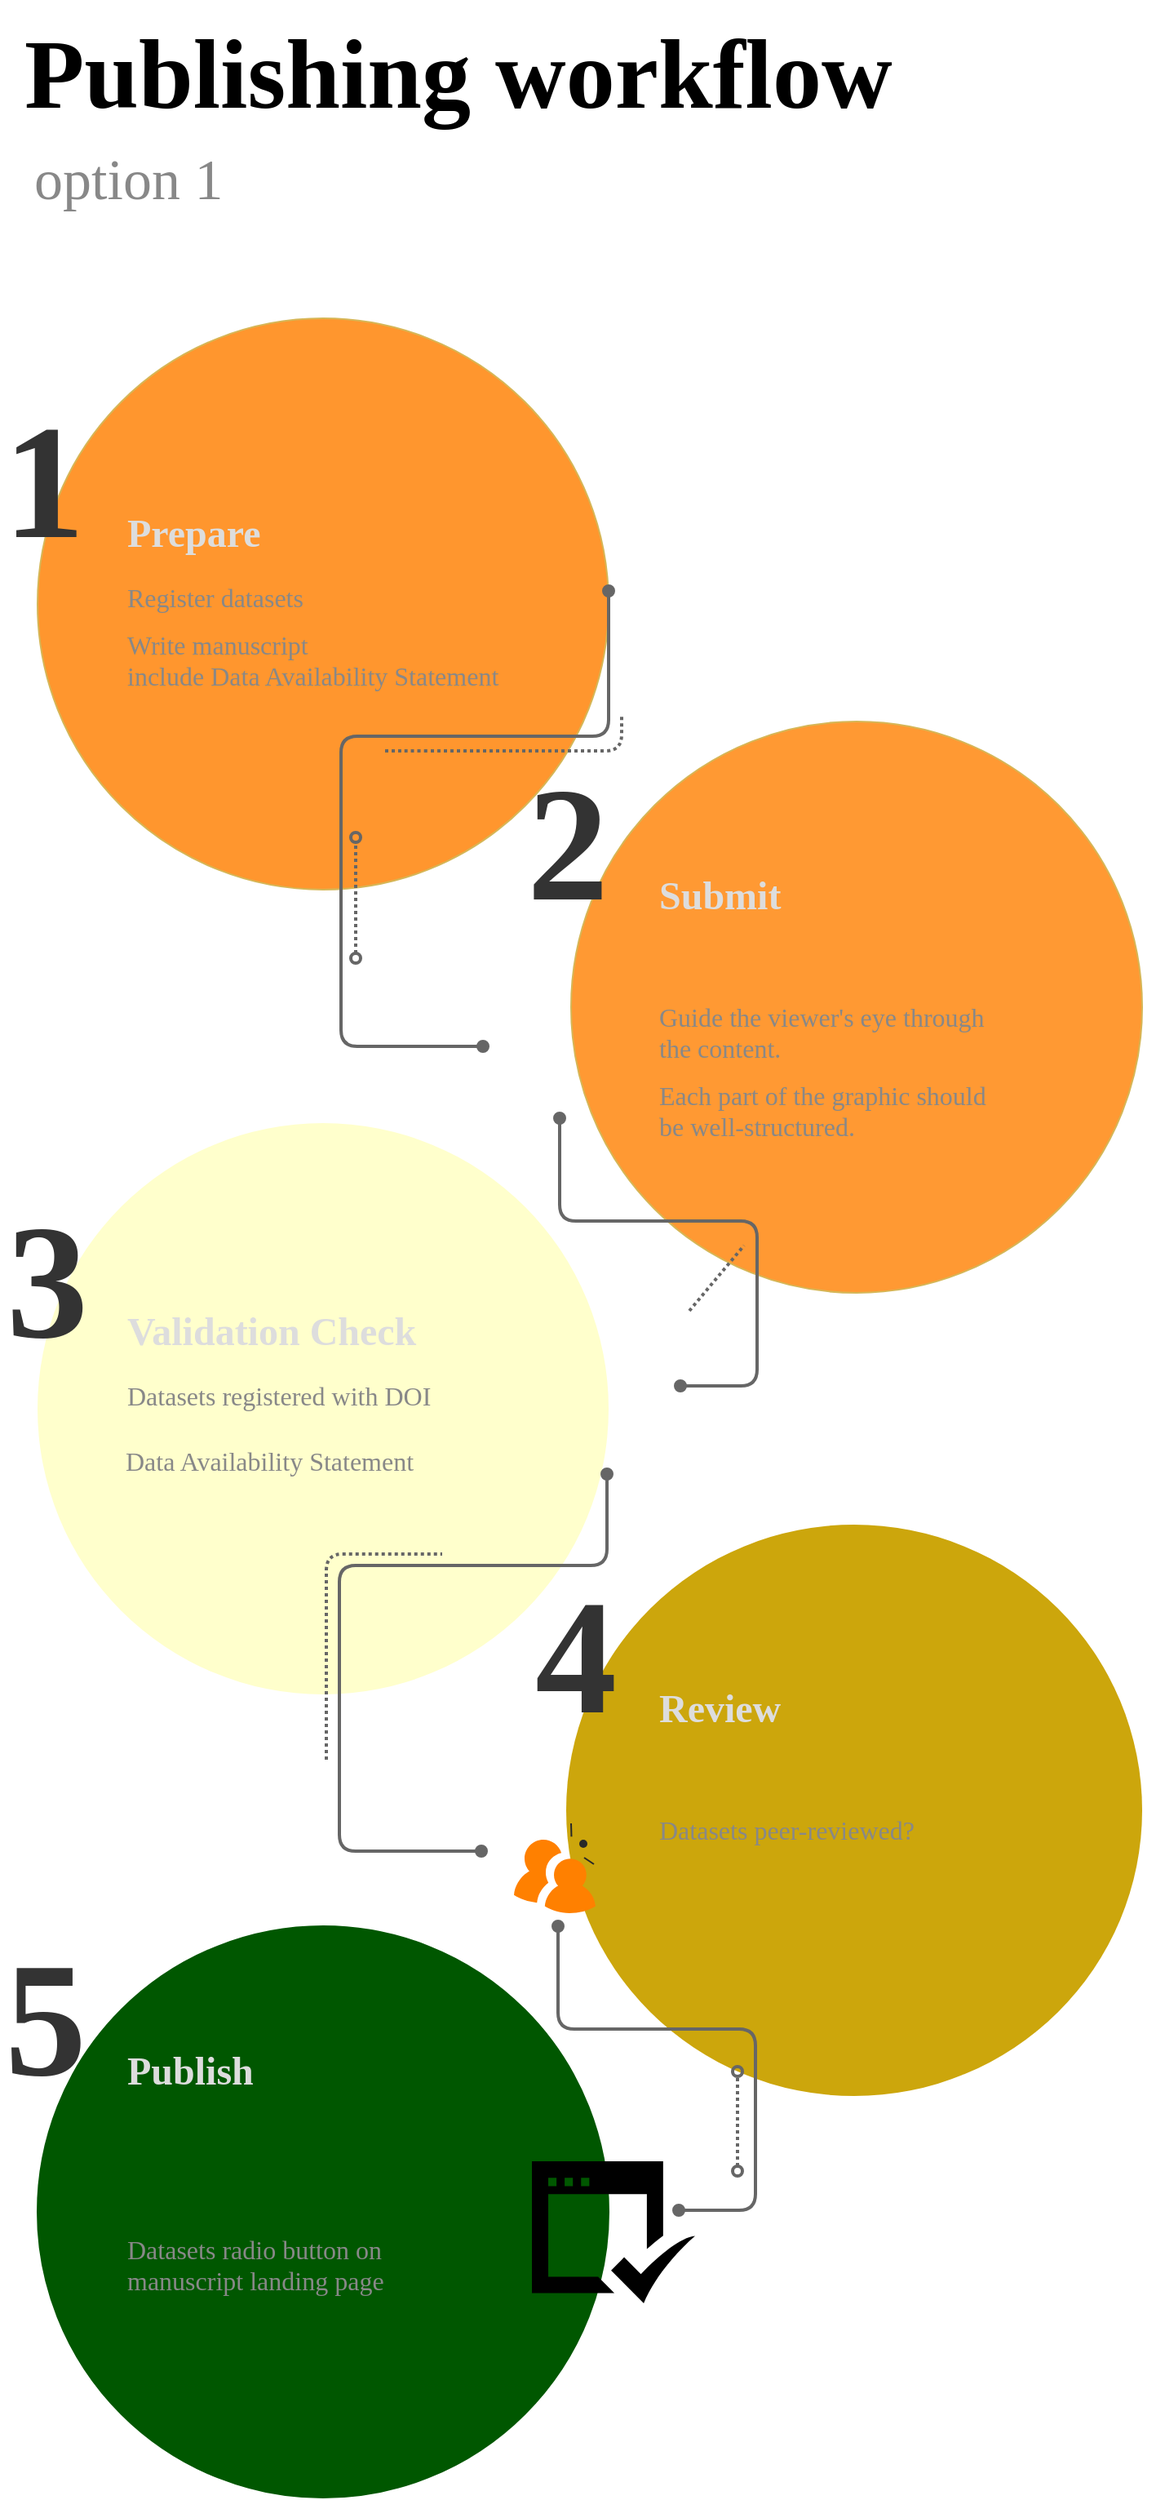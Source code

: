 <mxfile version="18.0.3" type="github"><diagram id="6a731a19-8d31-9384-78a2-239565b7b9f0" name="Page-1"><mxGraphModel dx="595" dy="762" grid="1" gridSize="10" guides="1" tooltips="1" connect="1" arrows="1" fold="1" page="1" pageScale="1" pageWidth="827" pageHeight="1169" background="none" math="0" shadow="0"><root><mxCell id="0"/><mxCell id="1" parent="0"/><mxCell id="980" value="" style="ellipse;whiteSpace=wrap;html=1;fontFamily=Verdana;fontSize=16;strokeColor=#d6b656;fillColor=#FF962E;" parent="1" vertex="1"><mxGeometry x="896" y="271" width="350" height="350" as="geometry"/></mxCell><mxCell id="981" value="" style="ellipse;whiteSpace=wrap;html=1;fontFamily=Verdana;fontSize=16;fontColor=#DDDDDD;strokeColor=none;fillColor=#FFFFCC;" parent="1" vertex="1"><mxGeometry x="896" y="764" width="350" height="350" as="geometry"/></mxCell><mxCell id="982" value="" style="ellipse;whiteSpace=wrap;html=1;fontFamily=Verdana;fontSize=16;strokeColor=#005700;fillColor=#005700;fontColor=#ffffff;" parent="1" vertex="1"><mxGeometry x="896" y="1256" width="350" height="350" as="geometry"/></mxCell><mxCell id="983" value="" style="ellipse;whiteSpace=wrap;html=1;fontFamily=Verdana;fontSize=16;fontColor=#DDDDDD;strokeColor=none;fillColor=#CCA60C;" parent="1" vertex="1"><mxGeometry x="1220" y="1010" width="353" height="350" as="geometry"/></mxCell><mxCell id="984" value="" style="ellipse;whiteSpace=wrap;html=1;fontFamily=Verdana;fontSize=16;strokeColor=#D6B656;fillColor=#FF9933;fontColor=#FFE926;" parent="1" vertex="1"><mxGeometry x="1223" y="518" width="350" height="350" as="geometry"/></mxCell><mxCell id="985" value="Prepare" style="text;html=1;resizable=0;points=[];autosize=1;align=left;verticalAlign=top;spacingTop=-4;fontSize=24;fontFamily=Verdana;fontColor=#DDDDDD;fontStyle=1" parent="1" vertex="1"><mxGeometry x="949.0" y="386" width="120" height="30" as="geometry"/></mxCell><mxCell id="986" value="1&amp;nbsp;" style="text;html=1;resizable=0;points=[];autosize=1;align=left;verticalAlign=top;spacingTop=-4;fontSize=100;fontFamily=Verdana;fontStyle=1;fontColor=#333333;" parent="1" vertex="1"><mxGeometry x="873" y="309" width="110" height="120" as="geometry"/></mxCell><mxCell id="987" value="2" style="text;html=1;resizable=0;points=[];autosize=1;align=left;verticalAlign=top;spacingTop=-4;fontSize=100;fontFamily=Verdana;fontColor=#333333;fontStyle=1;fillColor=none;" parent="1" vertex="1"><mxGeometry x="1194" y="531" width="74" height="120" as="geometry"/></mxCell><mxCell id="988" value="3" style="text;html=1;resizable=0;points=[];autosize=1;align=left;verticalAlign=top;spacingTop=-4;fontSize=100;fontFamily=Verdana;fontColor=#333333;fontStyle=1" parent="1" vertex="1"><mxGeometry x="875" y="799" width="74" height="120" as="geometry"/></mxCell><mxCell id="989" value="4" style="text;html=1;resizable=0;points=[];autosize=1;align=left;verticalAlign=top;spacingTop=-4;fontSize=100;fontFamily=Verdana;fontColor=#333333;fontStyle=1" parent="1" vertex="1"><mxGeometry x="1199" y="1029" width="74" height="120" as="geometry"/></mxCell><mxCell id="990" value="5" style="text;html=1;resizable=0;points=[];autosize=1;align=left;verticalAlign=top;spacingTop=-4;fontSize=100;fontFamily=Verdana;fontColor=#333333;fontStyle=1" parent="1" vertex="1"><mxGeometry x="874" y="1251" width="74" height="120" as="geometry"/></mxCell><mxCell id="991" value="&lt;div style=&quot;line-height: 120%&quot;&gt;&lt;font style=&quot;line-height: 120%&quot;&gt;&lt;div&gt;Write manuscript&amp;nbsp;&lt;/div&gt;&lt;div&gt;include Data Availability Statement&lt;/div&gt;&lt;/font&gt;&lt;/div&gt;" style="text;resizable=0;points=[];autosize=1;align=left;verticalAlign=top;spacingTop=-4;fontSize=16;fontFamily=Verdana;fontColor=#888888;html=1;" parent="1" vertex="1"><mxGeometry x="949" y="459" width="300" height="40" as="geometry"/></mxCell><mxCell id="992" value="&lt;b&gt;&lt;font style=&quot;font-size: 60px;&quot;&gt;Publishing workflow&lt;/font&gt;&lt;/b&gt;" style="whiteSpace=wrap;html=1;strokeColor=none;fillColor=none;fontFamily=Verdana;fontSize=70;fontColor=#000000;align=left;" parent="1" vertex="1"><mxGeometry x="886" y="79" width="700" height="78" as="geometry"/></mxCell><mxCell id="993" value="&lt;span&gt;option 1&lt;/span&gt;" style="text;html=1;resizable=0;points=[];autosize=1;align=left;verticalAlign=top;spacingTop=-4;fontSize=35;fontFamily=Verdana;fontColor=#888888;" parent="1" vertex="1"><mxGeometry x="892" y="163" width="160" height="40" as="geometry"/></mxCell><mxCell id="994" value="&lt;div style=&quot;line-height: 150%&quot;&gt;Submit&lt;/div&gt;" style="text;html=1;resizable=0;points=[];autosize=1;align=left;verticalAlign=top;spacingTop=-4;fontSize=24;fontFamily=Verdana;fontColor=#DDDDDD;fontStyle=1" parent="1" vertex="1"><mxGeometry x="1275" y="604" width="110" height="40" as="geometry"/></mxCell><mxCell id="995" value="&lt;div&gt;Validation Check&lt;/div&gt;" style="text;html=1;resizable=0;points=[];autosize=1;align=left;verticalAlign=top;spacingTop=-4;fontSize=24;fontFamily=Verdana;fontColor=#DDDDDD;fontStyle=1" parent="1" vertex="1"><mxGeometry x="949.0" y="875" width="240" height="30" as="geometry"/></mxCell><mxCell id="996" value="&lt;div style=&quot;line-height: 150%&quot;&gt;Review&lt;/div&gt;" style="text;html=1;resizable=0;points=[];autosize=1;align=left;verticalAlign=top;spacingTop=-4;fontSize=24;fontFamily=Verdana;fontColor=#DDDDDD;fontStyle=1" parent="1" vertex="1"><mxGeometry x="1275" y="1102" width="110" height="40" as="geometry"/></mxCell><mxCell id="997" value="&lt;div style=&quot;line-height: 150%&quot;&gt;Publish&lt;/div&gt;" style="text;html=1;resizable=0;points=[];autosize=1;align=left;verticalAlign=top;spacingTop=-4;fontSize=24;fontFamily=Verdana;fontColor=#DDDDDD;fontStyle=1" parent="1" vertex="1"><mxGeometry x="949.0" y="1324" width="110" height="40" as="geometry"/></mxCell><mxCell id="998" value="Register datasets&amp;nbsp;" style="text;html=1;resizable=0;points=[];autosize=1;align=left;verticalAlign=top;spacingTop=-4;fontSize=16;fontColor=#888888;fontFamily=Verdana;" parent="1" vertex="1"><mxGeometry x="949" y="430" width="160" height="20" as="geometry"/></mxCell><mxCell id="999" value="&lt;div&gt;Guide the viewer's eye through&amp;nbsp;&lt;br&gt;&lt;span&gt;the content.&lt;/span&gt;&lt;/div&gt;" style="text;html=1;resizable=0;points=[];autosize=1;align=left;verticalAlign=top;spacingTop=-4;fontSize=16;fontColor=#888888;fontFamily=Verdana;" parent="1" vertex="1"><mxGeometry x="1275" y="687" width="267" height="36" as="geometry"/></mxCell><mxCell id="1000" value="&lt;div style=&quot;line-height: 120%&quot;&gt;&lt;font style=&quot;line-height: 120%&quot;&gt;&lt;div&gt;Each part of the graphic should&lt;br&gt;be well-structured.&lt;br&gt;&lt;/div&gt;&lt;/font&gt;&lt;/div&gt;" style="text;resizable=0;points=[];autosize=1;align=left;verticalAlign=top;spacingTop=-4;fontSize=16;fontFamily=Verdana;fontColor=#888888;html=1;" parent="1" vertex="1"><mxGeometry x="1275" y="735" width="262" height="38" as="geometry"/></mxCell><mxCell id="1001" value="&lt;div style=&quot;line-height: 120%&quot;&gt;&lt;font style=&quot;line-height: 120%&quot;&gt;&lt;div&gt;Data Availability Statement&amp;nbsp;&lt;br&gt;&lt;/div&gt;&lt;/font&gt;&lt;/div&gt;" style="text;resizable=0;points=[];autosize=1;align=left;verticalAlign=top;spacingTop=-4;fontSize=16;fontFamily=Verdana;fontColor=#888888;html=1;" parent="1" vertex="1"><mxGeometry x="948" y="959" width="240" height="20" as="geometry"/></mxCell><mxCell id="1002" value="Datasets registered with DOI" style="text;html=1;resizable=0;points=[];autosize=1;align=left;verticalAlign=top;spacingTop=-4;fontSize=16;fontColor=#888888;fontFamily=Verdana;" parent="1" vertex="1"><mxGeometry x="949" y="919" width="250" height="20" as="geometry"/></mxCell><mxCell id="1003" value="Datasets peer-reviewed?" style="text;html=1;resizable=0;points=[];autosize=1;align=left;verticalAlign=top;spacingTop=-4;fontSize=16;fontColor=#888888;fontFamily=Verdana;" parent="1" vertex="1"><mxGeometry x="1275" y="1185" width="220" height="20" as="geometry"/></mxCell><mxCell id="1004" value="Datasets radio button on &lt;br&gt;manuscript landing page" style="text;html=1;resizable=0;points=[];autosize=1;align=left;verticalAlign=top;spacingTop=-4;fontSize=16;fontColor=#888888;fontFamily=Verdana;" parent="1" vertex="1"><mxGeometry x="949" y="1442" width="220" height="40" as="geometry"/></mxCell><mxCell id="1007" value="" style="endArrow=oval;html=1;strokeColor=#666666;fontFamily=Verdana;fontSize=16;fontColor=#DDDDDD;endFill=1;rounded=1;endSize=6;startArrow=oval;startFill=1;strokeWidth=2;movable=1;resizable=1;rotatable=1;deletable=1;editable=1;connectable=1;" parent="1" edge="1"><mxGeometry width="50" height="50" relative="1" as="geometry"><mxPoint x="1169" y="717" as="sourcePoint"/><mxPoint x="1246" y="438" as="targetPoint"/><Array as="points"><mxPoint x="1082" y="717"/><mxPoint x="1082" y="527"/><mxPoint x="1246" y="527"/></Array></mxGeometry></mxCell><mxCell id="1008" value="" style="endArrow=oval;html=1;strokeColor=#666666;fontFamily=Verdana;fontSize=16;fontColor=#DDDDDD;endFill=0;rounded=1;endSize=6;startArrow=oval;startFill=0;dashed=1;strokeWidth=2;dashPattern=1 1;" parent="1" edge="1"><mxGeometry x="1092" y="448" width="50" height="50" as="geometry"><mxPoint x="1091" y="663" as="sourcePoint"/><mxPoint x="1091" y="589" as="targetPoint"/></mxGeometry></mxCell><mxCell id="1009" value="" style="endArrow=none;html=1;strokeColor=#666666;fontFamily=Verdana;fontSize=16;fontColor=#DDDDDD;endFill=0;rounded=1;endSize=6;startArrow=none;startFill=0;strokeWidth=2;dashed=1;dashPattern=1 1;" parent="1" edge="1"><mxGeometry x="1059" y="444" width="50" height="50" as="geometry"><mxPoint x="1109" y="536" as="sourcePoint"/><mxPoint x="1254" y="514" as="targetPoint"/><Array as="points"><mxPoint x="1127" y="536"/><mxPoint x="1174" y="536"/><mxPoint x="1254" y="536"/></Array></mxGeometry></mxCell><mxCell id="1010" value="" style="endArrow=oval;html=1;strokeColor=#666666;fontFamily=Verdana;fontSize=16;fontColor=#DDDDDD;endFill=1;rounded=1;endSize=6;startArrow=oval;startFill=1;strokeWidth=2;movable=1;resizable=1;rotatable=1;deletable=1;editable=1;connectable=1;" parent="1" edge="1"><mxGeometry x="1052" y="761" width="50" height="50" as="geometry"><mxPoint x="1290" y="925" as="sourcePoint"/><mxPoint x="1216" y="761" as="targetPoint"/><Array as="points"><mxPoint x="1337" y="925"/><mxPoint x="1337" y="824"/><mxPoint x="1216" y="824"/></Array></mxGeometry></mxCell><mxCell id="1011" value="" style="endArrow=none;html=1;strokeColor=#666666;fontFamily=Verdana;fontSize=16;fontColor=#DDDDDD;endFill=0;rounded=1;endSize=6;startArrow=none;startFill=0;strokeWidth=2;dashed=1;dashPattern=1 1;" parent="1" edge="1"><mxGeometry x="1066" y="444" width="50" height="50" as="geometry"><mxPoint x="1295.5" y="879" as="sourcePoint"/><mxPoint x="1329" y="839" as="targetPoint"/></mxGeometry></mxCell><mxCell id="1012" value="" style="endArrow=none;html=1;strokeColor=#666666;fontFamily=Verdana;fontSize=16;fontColor=#DDDDDD;endFill=0;rounded=1;endSize=6;startArrow=none;startFill=0;strokeWidth=2;dashed=1;dashPattern=1 1;" parent="1" edge="1"><mxGeometry x="906" y="1004" width="50" height="50" as="geometry"><mxPoint x="1073" y="1154" as="sourcePoint"/><mxPoint x="1144" y="1028" as="targetPoint"/><Array as="points"><mxPoint x="1073" y="1028"/></Array></mxGeometry></mxCell><mxCell id="1013" value="" style="endArrow=oval;html=1;strokeColor=#666666;fontFamily=Verdana;fontSize=16;fontColor=#DDDDDD;endFill=1;rounded=1;endSize=6;startArrow=oval;startFill=1;strokeWidth=2;movable=1;resizable=1;rotatable=1;deletable=1;editable=1;connectable=1;" parent="1" edge="1"><mxGeometry width="50" height="50" relative="1" as="geometry"><mxPoint x="1168" y="1210" as="sourcePoint"/><mxPoint x="1245" y="979" as="targetPoint"/><Array as="points"><mxPoint x="1081" y="1210"/><mxPoint x="1081" y="1035"/><mxPoint x="1245" y="1035"/></Array></mxGeometry></mxCell><mxCell id="1014" value="" style="endArrow=oval;html=1;strokeColor=#666666;fontFamily=Verdana;fontSize=16;fontColor=#DDDDDD;endFill=1;rounded=1;endSize=6;startArrow=oval;startFill=1;strokeWidth=2;movable=1;resizable=1;rotatable=1;deletable=1;editable=1;connectable=1;" parent="1" edge="1"><mxGeometry x="1051" y="1256" width="50" height="50" as="geometry"><mxPoint x="1289" y="1430" as="sourcePoint"/><mxPoint x="1215" y="1256" as="targetPoint"/><Array as="points"><mxPoint x="1336" y="1430"/><mxPoint x="1336" y="1319"/><mxPoint x="1215" y="1319"/></Array></mxGeometry></mxCell><mxCell id="1015" value="" style="endArrow=oval;html=1;strokeColor=#666666;fontFamily=Verdana;fontSize=16;fontColor=#DDDDDD;endFill=0;rounded=1;endSize=6;startArrow=oval;startFill=0;dashed=1;strokeWidth=2;dashPattern=1 1;" parent="1" edge="1"><mxGeometry x="1326" y="1204" width="50" height="50" as="geometry"><mxPoint x="1325" y="1406" as="sourcePoint"/><mxPoint x="1325" y="1345" as="targetPoint"/></mxGeometry></mxCell><mxCell id="1051" value="" style="ellipse;whiteSpace=wrap;html=1;dashed=1;strokeColor=none;strokeWidth=1;fillColor=#282828;fontFamily=Verdana;fontSize=16;fontColor=#DDDDDD;" parent="1" vertex="1"><mxGeometry x="1228" y="1203" width="5" height="5" as="geometry"/></mxCell><mxCell id="1056" value="" style="endArrow=none;html=1;strokeColor=#282828;strokeWidth=1;fontFamily=Verdana;fontSize=16;fontColor=#DDDDDD;endFill=0;" parent="1" edge="1"><mxGeometry width="50" height="50" relative="1" as="geometry"><mxPoint x="1223" y="1193" as="sourcePoint"/><mxPoint x="1223.24" y="1201.158" as="targetPoint"/></mxGeometry></mxCell><mxCell id="1058" value="" style="endArrow=none;html=1;strokeColor=#282828;strokeWidth=1;fontFamily=Verdana;fontSize=16;fontColor=#DDDDDD;endFill=0;" parent="1" edge="1"><mxGeometry width="50" height="50" relative="1" as="geometry"><mxPoint x="1231" y="1214" as="sourcePoint"/><mxPoint x="1237" y="1218" as="targetPoint"/></mxGeometry></mxCell><mxCell id="Nv5pLcsKnghWRYLNtryC-1067" value="" style="verticalLabelPosition=bottom;sketch=0;html=1;fillColor=#FF8000;strokeColor=none;verticalAlign=top;pointerEvents=1;align=center;shape=mxgraph.cisco_safe.people_places_things_icons.icon9;fontSize=60;fontColor=#000000;" vertex="1" parent="1"><mxGeometry x="1188" y="1203" width="50" height="45" as="geometry"/></mxCell><mxCell id="Nv5pLcsKnghWRYLNtryC-1060" value="" style="shape=image;html=1;verticalAlign=top;verticalLabelPosition=bottom;labelBackgroundColor=#ffffff;imageAspect=0;aspect=fixed;image=https://cdn4.iconfinder.com/data/icons/app-custom-ui-1/48/Edit-128.png;fontSize=60;fontColor=#FF9933;strokeColor=#D6B656;fillColor=#005700;" vertex="1" parent="1"><mxGeometry x="1212" y="354" width="76" height="76" as="geometry"/></mxCell><mxCell id="Nv5pLcsKnghWRYLNtryC-1068" value="" style="sketch=0;html=1;aspect=fixed;strokeColor=none;shadow=0;align=center;verticalAlign=top;fillColor=#000000;shape=mxgraph.gcp2.check_available;fontSize=60;fontColor=#000000;" vertex="1" parent="1"><mxGeometry x="1199" y="1400" width="100" height="87" as="geometry"/></mxCell><mxCell id="Nv5pLcsKnghWRYLNtryC-1069" value="" style="shape=image;html=1;verticalAlign=top;verticalLabelPosition=bottom;labelBackgroundColor=#ffffff;imageAspect=0;aspect=fixed;image=https://cdn3.iconfinder.com/data/icons/flat-actions-icons-9/512/Tick_Mark-128.png;fontSize=60;fontColor=#000000;strokeColor=#D6B656;fillColor=#FF8000;" vertex="1" parent="1"><mxGeometry x="1215.5" y="894.5" width="69" height="69" as="geometry"/></mxCell></root></mxGraphModel></diagram></mxfile>